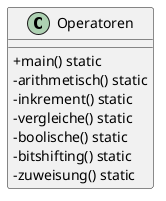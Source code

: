 @startuml
skinparam classAttributeIconSize 0
class Operatoren{
 +main() static
 -arithmetisch() static
 -inkrement() static
 -vergleiche() static
 -boolische() static
 -bitshifting() static
 -zuweisung() static
}
@enduml
